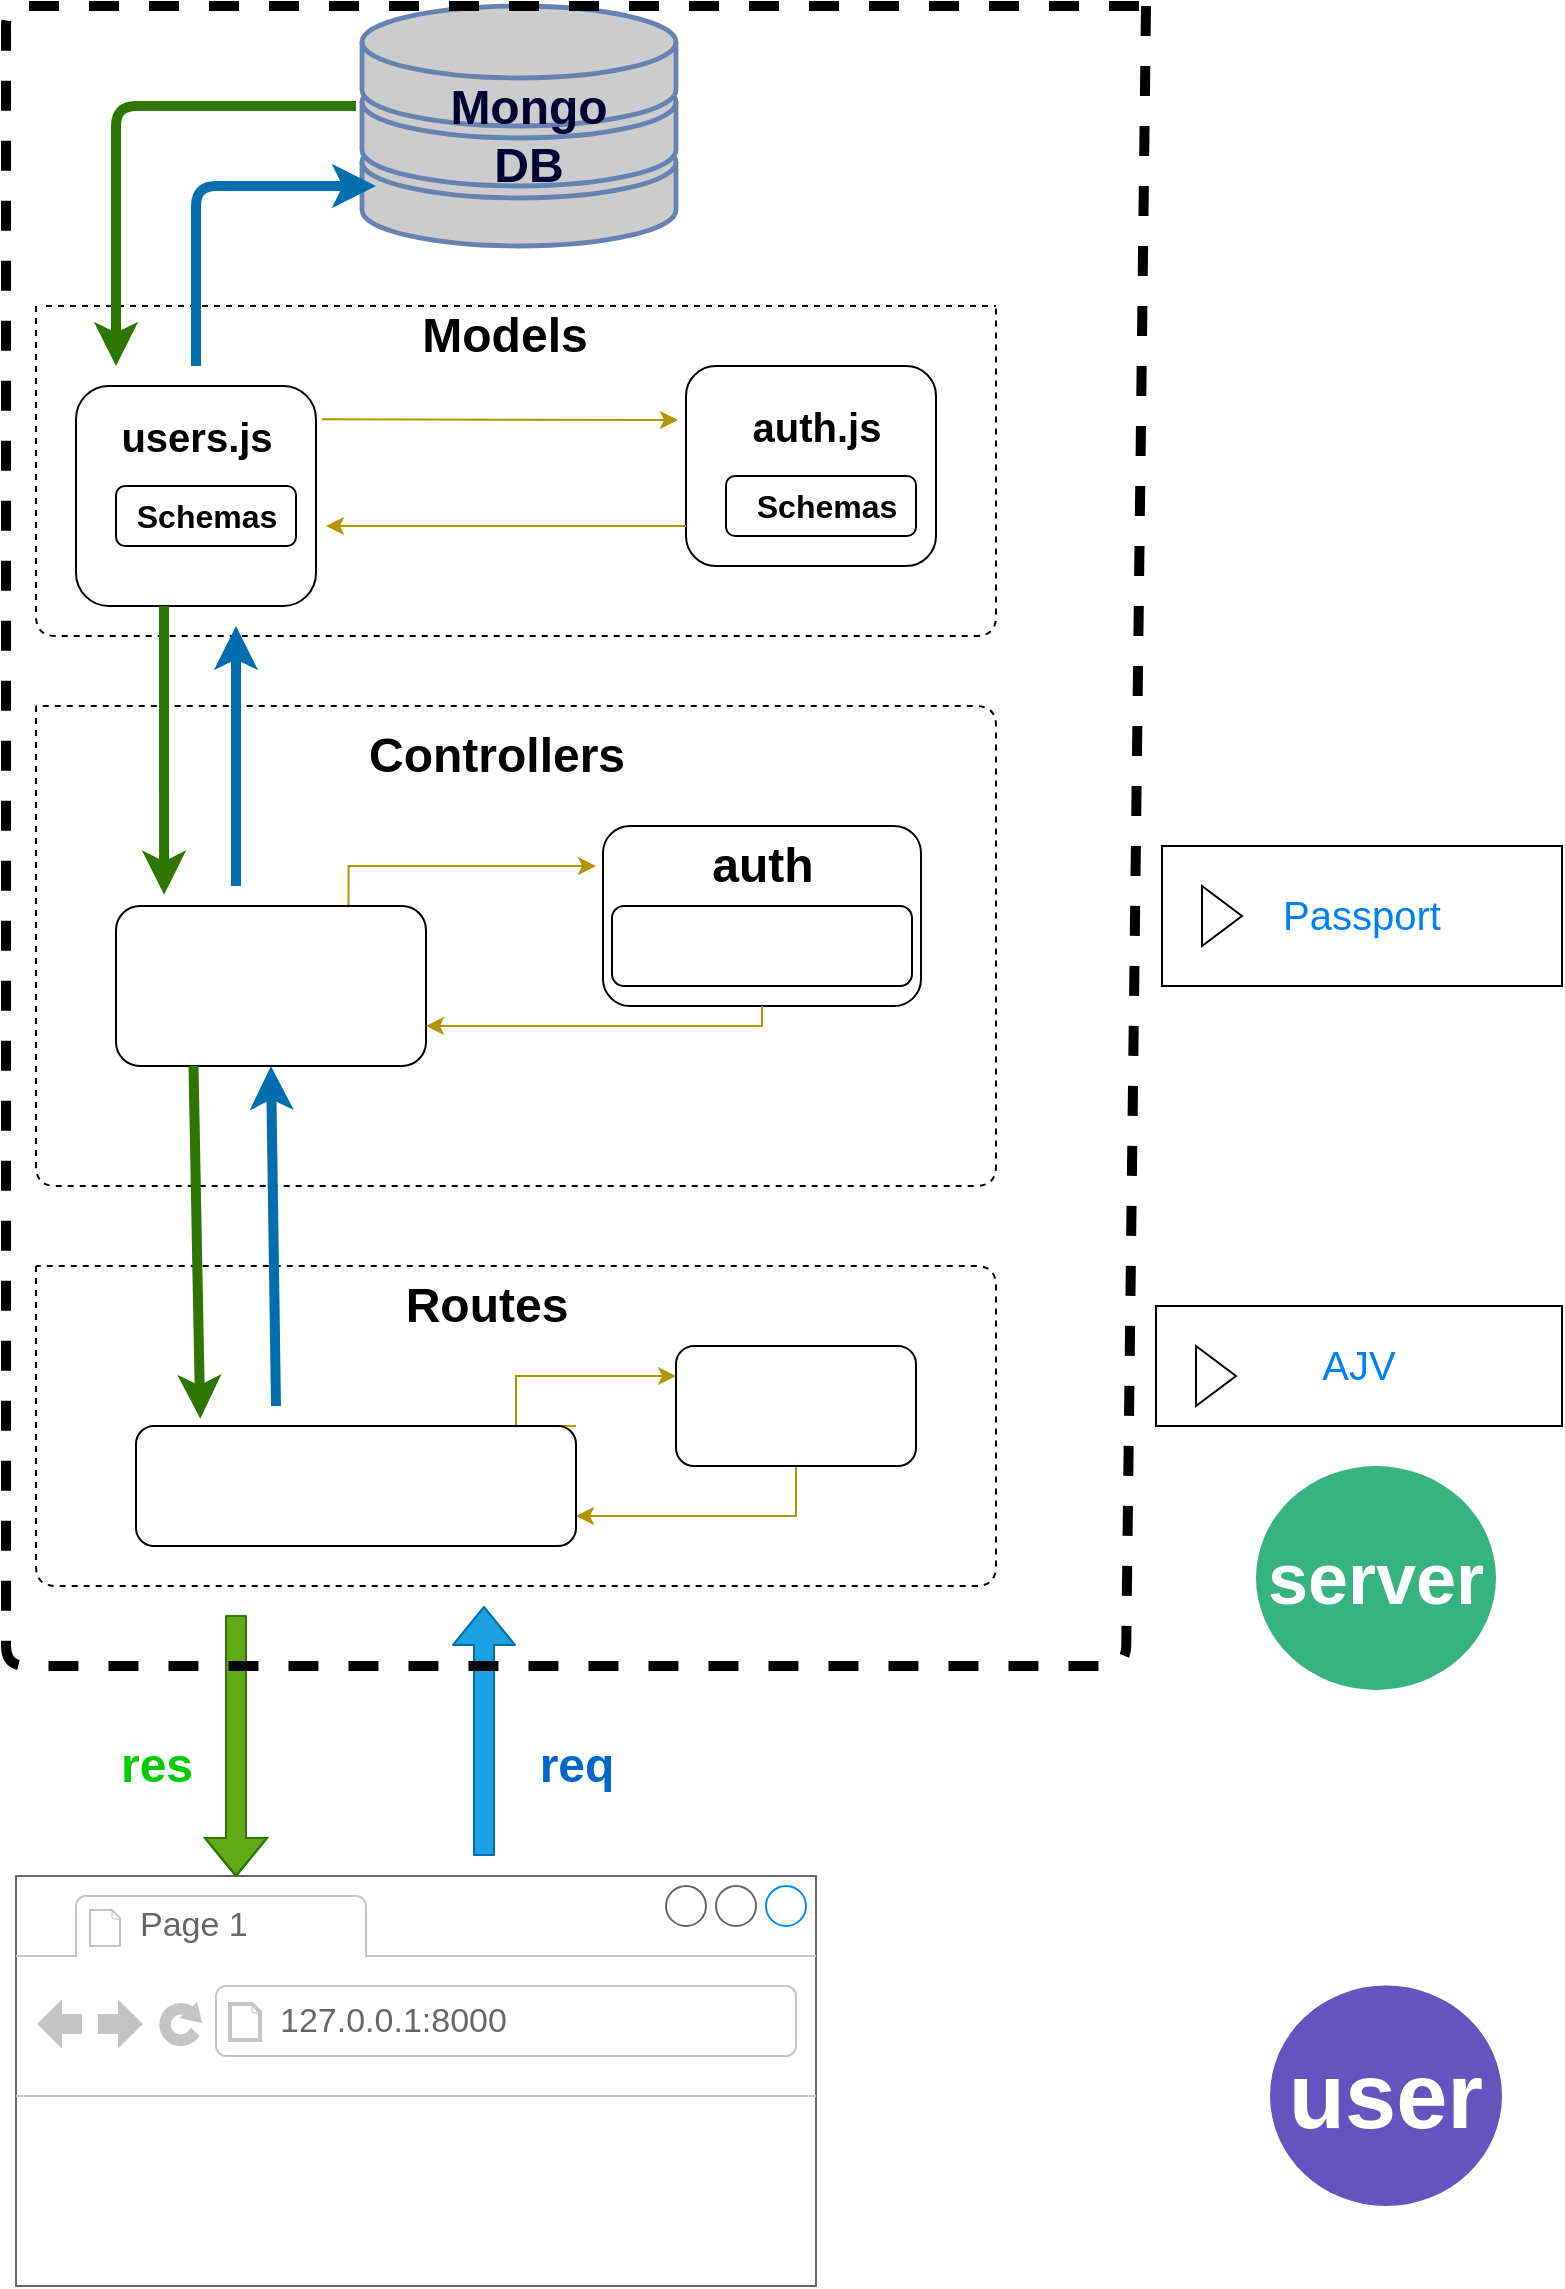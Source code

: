 <mxfile version="13.1.3">
    <diagram id="6hGFLwfOUW9BJ-s0fimq" name="Page-1">
        <mxGraphModel dx="1212" dy="1388" grid="1" gridSize="10" guides="1" tooltips="1" connect="1" arrows="1" fold="1" page="1" pageScale="1" pageWidth="827" pageHeight="1169" math="0" shadow="0">
            <root>
                <mxCell id="0"/>
                <mxCell id="1" parent="0"/>
                <mxCell id="88" value="" style="rounded=1;whiteSpace=wrap;html=1;fontSize=16;fontColor=#0066CC;" parent="1" vertex="1">
                    <mxGeometry x="323.5" y="420" width="159" height="90" as="geometry"/>
                </mxCell>
                <mxCell id="153" value="" style="rounded=1;whiteSpace=wrap;html=1;fontSize=17;fontColor=#FFFFFF;" parent="1" vertex="1">
                    <mxGeometry x="328" y="460" width="150" height="40" as="geometry"/>
                </mxCell>
                <mxCell id="92" value="" style="fontColor=#0066CC;verticalAlign=top;verticalLabelPosition=bottom;labelPosition=center;align=center;html=1;outlineConnect=0;fillColor=#CCCCCC;strokeColor=#6881B3;gradientColor=none;gradientDirection=north;strokeWidth=2;shape=mxgraph.networks.storage;" parent="1" vertex="1">
                    <mxGeometry x="203" y="10" width="157" height="120" as="geometry"/>
                </mxCell>
                <mxCell id="29" value="" style="rounded=1;whiteSpace=wrap;html=1;" parent="1" vertex="1">
                    <mxGeometry x="365" y="190" width="125" height="100" as="geometry"/>
                </mxCell>
                <mxCell id="2" value="" style="rounded=1;whiteSpace=wrap;html=1;" parent="1" vertex="1">
                    <mxGeometry x="385" y="245" width="95" height="30" as="geometry"/>
                </mxCell>
                <mxCell id="3" value="" style="rounded=1;whiteSpace=wrap;html=1;" parent="1" vertex="1">
                    <mxGeometry x="60" y="200" width="120" height="110" as="geometry"/>
                </mxCell>
                <mxCell id="25" value="Mongo&lt;br&gt;DB" style="text;strokeColor=none;fillColor=none;html=1;fontSize=24;fontStyle=1;verticalAlign=middle;align=center;fontColor=#000033;" parent="1" vertex="1">
                    <mxGeometry x="248.5" y="60" width="75" height="30" as="geometry"/>
                </mxCell>
                <mxCell id="30" value="" style="rounded=1;whiteSpace=wrap;html=1;" parent="1" vertex="1">
                    <mxGeometry x="80" y="250" width="90" height="30" as="geometry"/>
                </mxCell>
                <mxCell id="42" value="" style="endArrow=none;dashed=1;html=1;" parent="1" edge="1">
                    <mxGeometry width="50" height="50" relative="1" as="geometry">
                        <mxPoint x="40" y="160" as="sourcePoint"/>
                        <mxPoint x="520" y="160" as="targetPoint"/>
                        <Array as="points">
                            <mxPoint x="40" y="325"/>
                            <mxPoint x="240" y="325"/>
                            <mxPoint x="520" y="325"/>
                        </Array>
                    </mxGeometry>
                </mxCell>
                <mxCell id="43" value="" style="endArrow=none;dashed=1;html=1;" parent="1" edge="1">
                    <mxGeometry width="50" height="50" relative="1" as="geometry">
                        <mxPoint x="45" y="160" as="sourcePoint"/>
                        <mxPoint x="520" y="160" as="targetPoint"/>
                    </mxGeometry>
                </mxCell>
                <mxCell id="46" value="Schemas" style="text;strokeColor=none;fillColor=none;html=1;fontSize=16;fontStyle=1;verticalAlign=middle;align=center;" parent="1" vertex="1">
                    <mxGeometry x="75" y="245" width="100" height="40" as="geometry"/>
                </mxCell>
                <mxCell id="47" value="users.js" style="text;strokeColor=none;fillColor=none;html=1;fontSize=20;fontStyle=1;verticalAlign=middle;align=center;" parent="1" vertex="1">
                    <mxGeometry x="70" y="205" width="100" height="40" as="geometry"/>
                </mxCell>
                <mxCell id="48" value="Models" style="text;strokeColor=none;fillColor=none;html=1;fontSize=24;fontStyle=1;verticalAlign=middle;align=center;" parent="1" vertex="1">
                    <mxGeometry x="224" y="160" width="100" height="30" as="geometry"/>
                </mxCell>
                <mxCell id="54" value="" style="strokeWidth=1;shadow=0;dashed=0;align=center;html=1;shape=mxgraph.mockup.containers.browserWindow;rSize=0;strokeColor=#666666;strokeColor2=#008cff;strokeColor3=#c4c4c4;mainText=,;recursiveResize=0;fontSize=20;horizontal=0;" parent="1" vertex="1">
                    <mxGeometry x="30" y="945" width="400" height="205" as="geometry"/>
                </mxCell>
                <mxCell id="55" value="Page 1" style="strokeWidth=1;shadow=0;dashed=0;align=center;html=1;shape=mxgraph.mockup.containers.anchor;fontSize=17;fontColor=#666666;align=left;" parent="54" vertex="1">
                    <mxGeometry x="60" y="12" width="110" height="26" as="geometry"/>
                </mxCell>
                <mxCell id="56" value="127.0.0.1:8000" style="strokeWidth=1;shadow=0;dashed=0;align=center;html=1;shape=mxgraph.mockup.containers.anchor;rSize=0;fontSize=17;fontColor=#666666;align=left;" parent="54" vertex="1">
                    <mxGeometry x="130" y="60" width="250" height="26" as="geometry"/>
                </mxCell>
                <mxCell id="57" value="" style="shape=flexArrow;endArrow=classic;html=1;fontSize=20;fillColor=#1ba1e2;strokeColor=#006EAF;" parent="1" edge="1">
                    <mxGeometry width="50" height="50" relative="1" as="geometry">
                        <mxPoint x="264" y="935" as="sourcePoint"/>
                        <mxPoint x="264" y="810" as="targetPoint"/>
                    </mxGeometry>
                </mxCell>
                <mxCell id="58" value="" style="shape=flexArrow;endArrow=classic;html=1;fontSize=20;fillColor=#60a917;strokeColor=#2D7600;" parent="1" edge="1">
                    <mxGeometry width="50" height="50" relative="1" as="geometry">
                        <mxPoint x="140" y="814.5" as="sourcePoint"/>
                        <mxPoint x="140" y="945.5" as="targetPoint"/>
                        <Array as="points">
                            <mxPoint x="140" y="874.5"/>
                        </Array>
                    </mxGeometry>
                </mxCell>
                <mxCell id="63" value="req" style="text;html=1;fontSize=24;fontStyle=1;verticalAlign=middle;align=center;fontColor=#0066CC;" parent="1" vertex="1">
                    <mxGeometry x="260" y="870" width="100" height="40" as="geometry"/>
                </mxCell>
                <mxCell id="64" value="res" style="text;strokeColor=none;fillColor=none;html=1;fontSize=24;fontStyle=1;verticalAlign=middle;align=center;fontColor=#00CC00;" parent="1" vertex="1">
                    <mxGeometry x="50" y="870" width="100" height="40" as="geometry"/>
                </mxCell>
                <mxCell id="41" value="auth.js" style="text;strokeColor=none;fillColor=none;html=1;fontSize=20;fontStyle=1;verticalAlign=middle;align=center;" parent="1" vertex="1">
                    <mxGeometry x="380" y="200" width="100" height="40" as="geometry"/>
                </mxCell>
                <mxCell id="68" value="Schemas" style="text;strokeColor=none;fillColor=none;html=1;fontSize=16;fontStyle=1;verticalAlign=middle;align=center;" parent="1" vertex="1">
                    <mxGeometry x="385" y="240" width="100" height="40" as="geometry"/>
                </mxCell>
                <mxCell id="74" value="" style="endArrow=none;dashed=1;html=1;fontSize=16;fontColor=#0066CC;" parent="1" edge="1">
                    <mxGeometry width="50" height="50" relative="1" as="geometry">
                        <mxPoint x="40" y="360" as="sourcePoint"/>
                        <mxPoint x="40" y="360" as="targetPoint"/>
                        <Array as="points">
                            <mxPoint x="40" y="600"/>
                            <mxPoint x="520" y="600"/>
                            <mxPoint x="520" y="360"/>
                        </Array>
                    </mxGeometry>
                </mxCell>
                <mxCell id="76" value="Controllers" style="text;strokeColor=none;fillColor=none;html=1;fontSize=24;fontStyle=1;verticalAlign=middle;align=center;" parent="1" vertex="1">
                    <mxGeometry x="160" y="370" width="220" height="30" as="geometry"/>
                </mxCell>
                <mxCell id="117" style="edgeStyle=orthogonalEdgeStyle;rounded=0;orthogonalLoop=1;jettySize=auto;html=1;exitX=0.75;exitY=0;exitDx=0;exitDy=0;fontSize=17;fontColor=#007FFF;fillColor=#e3c800;strokeColor=#B09500;" parent="1" source="77" edge="1">
                    <mxGeometry relative="1" as="geometry">
                        <mxPoint x="320" y="440" as="targetPoint"/>
                        <Array as="points">
                            <mxPoint x="196" y="440"/>
                        </Array>
                    </mxGeometry>
                </mxCell>
                <mxCell id="77" value="&lt;font style=&quot;font-size: 20px&quot;&gt;index.js&lt;/font&gt;" style="rounded=1;whiteSpace=wrap;html=1;fontSize=16;fontColor=#FFFFFF;" parent="1" vertex="1">
                    <mxGeometry x="80" y="460" width="155" height="80" as="geometry"/>
                </mxCell>
                <mxCell id="118" style="edgeStyle=orthogonalEdgeStyle;rounded=0;orthogonalLoop=1;jettySize=auto;html=1;exitX=0.5;exitY=1;exitDx=0;exitDy=0;entryX=1;entryY=0.75;entryDx=0;entryDy=0;fontSize=17;fontColor=#007FFF;fillColor=#e3c800;strokeColor=#B09500;" parent="1" source="88" target="77" edge="1">
                    <mxGeometry relative="1" as="geometry">
                        <Array as="points">
                            <mxPoint x="403" y="520"/>
                        </Array>
                    </mxGeometry>
                </mxCell>
                <mxCell id="89" value="auth" style="text;strokeColor=none;fillColor=none;html=1;fontSize=24;fontStyle=1;verticalAlign=middle;align=center;" parent="1" vertex="1">
                    <mxGeometry x="353" y="420" width="100" height="40" as="geometry"/>
                </mxCell>
                <mxCell id="90" value="Local-strategy.js" style="text;html=1;strokeColor=none;fillColor=none;align=center;verticalAlign=middle;whiteSpace=wrap;rounded=0;fontSize=17;fontColor=#FFFFFF;" parent="1" vertex="1">
                    <mxGeometry x="338" y="470" width="130" height="20" as="geometry"/>
                </mxCell>
                <mxCell id="100" value="user" style="shape=ellipse;fillColor=#6554C0;strokeColor=none;fontColor=#ffffff;align=center;verticalAlign=middle;whiteSpace=wrap;fontSize=46;fontStyle=1;html=1" parent="1" vertex="1">
                    <mxGeometry x="657" y="999.75" width="116" height="110.25" as="geometry"/>
                </mxCell>
                <mxCell id="103" value="" style="endArrow=none;dashed=1;html=1;fontSize=16;fontColor=#000033;" parent="1" edge="1">
                    <mxGeometry width="50" height="50" relative="1" as="geometry">
                        <mxPoint x="40" y="640" as="sourcePoint"/>
                        <mxPoint x="40" y="640" as="targetPoint"/>
                        <Array as="points">
                            <mxPoint x="40" y="800"/>
                            <mxPoint x="520" y="800"/>
                            <mxPoint x="520" y="640"/>
                        </Array>
                    </mxGeometry>
                </mxCell>
                <mxCell id="104" value="Routes" style="text;strokeColor=none;fillColor=none;html=1;fontSize=24;fontStyle=1;verticalAlign=middle;align=center;" parent="1" vertex="1">
                    <mxGeometry x="215" y="640" width="100" height="40" as="geometry"/>
                </mxCell>
                <mxCell id="116" style="edgeStyle=orthogonalEdgeStyle;rounded=0;orthogonalLoop=1;jettySize=auto;html=1;exitX=0.5;exitY=1;exitDx=0;exitDy=0;entryX=1;entryY=0.75;entryDx=0;entryDy=0;fontSize=17;fontColor=#007FFF;fillColor=#e3c800;strokeColor=#B09500;" parent="1" source="106" target="107" edge="1">
                    <mxGeometry relative="1" as="geometry">
                        <Array as="points">
                            <mxPoint x="420" y="765"/>
                        </Array>
                    </mxGeometry>
                </mxCell>
                <mxCell id="106" value="&lt;font&gt;Validator.js&lt;/font&gt;" style="rounded=1;whiteSpace=wrap;html=1;fontSize=16;fontColor=#FFFFFF;" parent="1" vertex="1">
                    <mxGeometry x="360" y="680" width="120" height="60" as="geometry"/>
                </mxCell>
                <mxCell id="115" style="edgeStyle=orthogonalEdgeStyle;rounded=0;orthogonalLoop=1;jettySize=auto;html=1;exitX=1;exitY=0;exitDx=0;exitDy=0;entryX=0;entryY=0.25;entryDx=0;entryDy=0;fontSize=17;fontColor=#007FFF;fillColor=#e3c800;strokeColor=#B09500;" parent="1" source="107" target="106" edge="1">
                    <mxGeometry relative="1" as="geometry">
                        <Array as="points">
                            <mxPoint x="280" y="720"/>
                            <mxPoint x="280" y="695"/>
                        </Array>
                    </mxGeometry>
                </mxCell>
                <mxCell id="107" value="" style="rounded=1;whiteSpace=wrap;html=1;fontSize=16;fontColor=#000033;" parent="1" vertex="1">
                    <mxGeometry x="90" y="720" width="220" height="60" as="geometry"/>
                </mxCell>
                <UserObject label="&lt;font style=&quot;font-size: 20px&quot;&gt;index.js&lt;/font&gt;" placeholders="1" name="Variable" id="109">
                    <mxCell style="text;html=1;strokeColor=none;fillColor=none;align=center;verticalAlign=middle;whiteSpace=wrap;overflow=hidden;fontSize=17;fontColor=#FFFFFF;" parent="1" vertex="1">
                        <mxGeometry x="140" y="730" width="140" height="40" as="geometry"/>
                    </mxCell>
                </UserObject>
                <mxCell id="124" value="" style="endArrow=classic;html=1;fontSize=17;fontColor=#007FFF;exitX=1.025;exitY=0.151;exitDx=0;exitDy=0;exitPerimeter=0;fillColor=#e3c800;strokeColor=#B09500;" parent="1" source="3" edge="1">
                    <mxGeometry width="50" height="50" relative="1" as="geometry">
                        <mxPoint x="230" y="250" as="sourcePoint"/>
                        <mxPoint x="361" y="217" as="targetPoint"/>
                    </mxGeometry>
                </mxCell>
                <mxCell id="127" value="" style="endArrow=classic;html=1;fontSize=17;fontColor=#007FFF;fillColor=#e3c800;strokeColor=#B09500;" parent="1" edge="1">
                    <mxGeometry width="50" height="50" relative="1" as="geometry">
                        <mxPoint x="365" y="270" as="sourcePoint"/>
                        <mxPoint x="185" y="270" as="targetPoint"/>
                        <Array as="points"/>
                    </mxGeometry>
                </mxCell>
                <mxCell id="129" value="" style="endArrow=classic;html=1;fontSize=17;fontColor=#007FFF;jumpSize=4;strokeWidth=5;fillColor=#1ba1e2;strokeColor=#006EAF;" parent="1" edge="1">
                    <mxGeometry width="50" height="50" relative="1" as="geometry">
                        <mxPoint x="120" y="190" as="sourcePoint"/>
                        <mxPoint x="210" y="100" as="targetPoint"/>
                        <Array as="points">
                            <mxPoint x="120" y="100"/>
                        </Array>
                    </mxGeometry>
                </mxCell>
                <mxCell id="130" value="" style="endArrow=classic;html=1;fontSize=17;fontColor=#007FFF;strokeWidth=5;fillColor=#60a917;strokeColor=#2D7600;" parent="1" edge="1">
                    <mxGeometry width="50" height="50" relative="1" as="geometry">
                        <mxPoint x="200" y="60" as="sourcePoint"/>
                        <mxPoint x="80" y="190" as="targetPoint"/>
                        <Array as="points">
                            <mxPoint x="80" y="60"/>
                        </Array>
                    </mxGeometry>
                </mxCell>
                <mxCell id="134" value="&lt;font style=&quot;font-size: 20px&quot;&gt;AJV&lt;/font&gt;" style="html=1;whiteSpace=wrap;container=1;recursiveResize=0;collapsible=0;fontSize=17;fontColor=#007FFF;" parent="1" vertex="1">
                    <mxGeometry x="600" y="660" width="203" height="60" as="geometry"/>
                </mxCell>
                <mxCell id="135" value="" style="triangle;html=1;whiteSpace=wrap;" parent="134" vertex="1">
                    <mxGeometry x="20" y="20" width="20" height="30" as="geometry"/>
                </mxCell>
                <mxCell id="138" value="&lt;font style=&quot;font-size: 20px&quot;&gt;Passport&lt;/font&gt;" style="html=1;whiteSpace=wrap;container=1;recursiveResize=0;collapsible=0;fontSize=17;fontColor=#007FFF;" parent="1" vertex="1">
                    <mxGeometry x="603" y="430" width="200" height="70" as="geometry"/>
                </mxCell>
                <mxCell id="139" value="" style="triangle;html=1;whiteSpace=wrap;" parent="138" vertex="1">
                    <mxGeometry x="20" y="20" width="20" height="30" as="geometry"/>
                </mxCell>
                <mxCell id="146" value="" style="endArrow=none;dashed=1;html=1;strokeWidth=5;fontSize=17;fontColor=#007FFF;" parent="1" edge="1">
                    <mxGeometry width="50" height="50" relative="1" as="geometry">
                        <mxPoint x="595" y="10" as="sourcePoint"/>
                        <mxPoint x="595" y="10" as="targetPoint"/>
                        <Array as="points">
                            <mxPoint x="585" y="840"/>
                            <mxPoint x="25" y="840"/>
                            <mxPoint x="25" y="10"/>
                        </Array>
                    </mxGeometry>
                </mxCell>
                <mxCell id="148" value="" style="endArrow=classic;html=1;strokeWidth=5;fontSize=17;fontColor=#007FFF;fillColor=#1ba1e2;strokeColor=#006EAF;" parent="1" edge="1">
                    <mxGeometry width="50" height="50" relative="1" as="geometry">
                        <mxPoint x="140" y="450" as="sourcePoint"/>
                        <mxPoint x="140" y="320" as="targetPoint"/>
                    </mxGeometry>
                </mxCell>
                <mxCell id="149" value="" style="endArrow=classic;html=1;strokeWidth=5;fontSize=17;fontColor=#007FFF;entryX=0.155;entryY=-0.071;entryDx=0;entryDy=0;entryPerimeter=0;fillColor=#60a917;strokeColor=#2D7600;" parent="1" target="77" edge="1">
                    <mxGeometry width="50" height="50" relative="1" as="geometry">
                        <mxPoint x="104" y="310" as="sourcePoint"/>
                        <mxPoint x="430" y="550" as="targetPoint"/>
                    </mxGeometry>
                </mxCell>
                <mxCell id="150" value="" style="endArrow=classic;html=1;strokeWidth=5;fontSize=17;fontColor=#007FFF;entryX=0.5;entryY=1;entryDx=0;entryDy=0;fillColor=#1ba1e2;strokeColor=#006EAF;" parent="1" target="77" edge="1">
                    <mxGeometry width="50" height="50" relative="1" as="geometry">
                        <mxPoint x="160" y="710" as="sourcePoint"/>
                        <mxPoint x="430" y="550" as="targetPoint"/>
                    </mxGeometry>
                </mxCell>
                <mxCell id="151" value="" style="endArrow=classic;html=1;strokeWidth=5;fontSize=17;fontColor=#007FFF;exitX=0.25;exitY=1;exitDx=0;exitDy=0;entryX=0.146;entryY=-0.061;entryDx=0;entryDy=0;entryPerimeter=0;fillColor=#60a917;strokeColor=#2D7600;" parent="1" source="77" target="107" edge="1">
                    <mxGeometry width="50" height="50" relative="1" as="geometry">
                        <mxPoint x="380" y="600" as="sourcePoint"/>
                        <mxPoint x="430" y="550" as="targetPoint"/>
                    </mxGeometry>
                </mxCell>
                <mxCell id="154" value="&lt;font style=&quot;font-size: 36px&quot;&gt;server&lt;/font&gt;" style="shape=ellipse;fillColor=#36B37E;strokeColor=none;fontColor=#ffffff;align=center;verticalAlign=middle;whiteSpace=wrap;fontSize=17;fontStyle=1;html=1" parent="1" vertex="1">
                    <mxGeometry x="650" y="740" width="120" height="112" as="geometry"/>
                </mxCell>
            </root>
        </mxGraphModel>
    </diagram>
</mxfile>